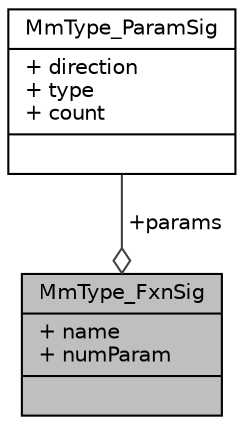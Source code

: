 digraph "MmType_FxnSig"
{
  edge [fontname="Helvetica",fontsize="10",labelfontname="Helvetica",labelfontsize="10"];
  node [fontname="Helvetica",fontsize="10",shape=record];
  Node1 [label="{MmType_FxnSig\n|+ name\l+ numParam\l|}",height=0.2,width=0.4,color="black", fillcolor="grey75", style="filled", fontcolor="black"];
  Node2 -> Node1 [color="grey25",fontsize="10",style="solid",label=" +params" ,arrowhead="odiamond",fontname="Helvetica"];
  Node2 [label="{MmType_ParamSig\n|+ direction\l+ type\l+ count\l|}",height=0.2,width=0.4,color="black", fillcolor="white", style="filled",URL="$struct_mm_type___param_sig.html",tooltip="Parameter Signature. "];
}
